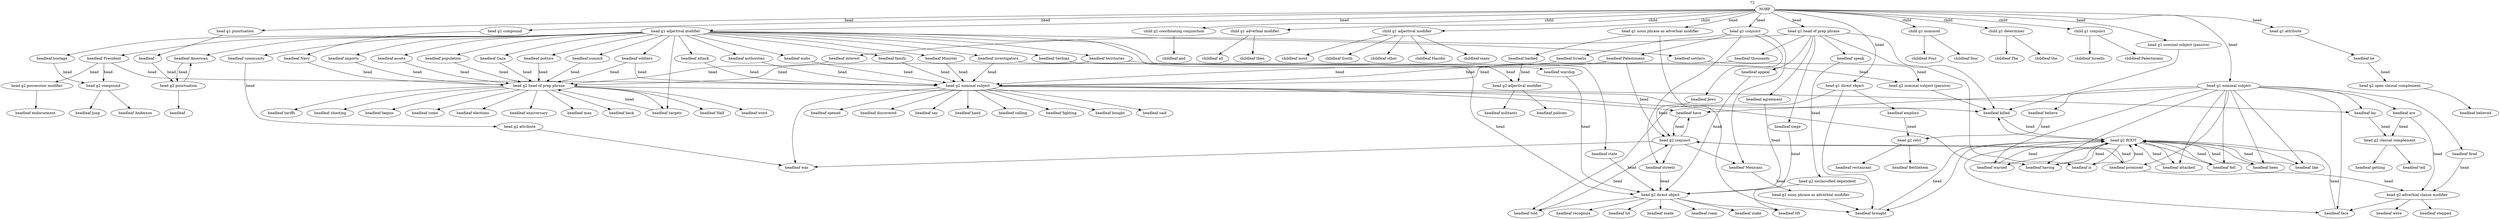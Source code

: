 strict digraph  {
NORP [weight=72, xlabel=72];
"head g1 adjectival modifier" [weight=32, lp="-1.1394342831883653"];
"headleaf summit" [weight=2, lp="-2.833213344056216"];
"head g2 head of prep phrase" [weight=14, lp="0.0"];
"headleaf word" [weight=2, lp="-2.4423470353692043"];
"headleaf imports" [weight=1, lp="-3.5263605246161616"];
"headleaf tariffs" [weight=1, lp="-3.1354942159291497"];
"headleaf mobs" [weight=2, lp="-2.833213344056216"];
"child g1 coordinating conjunction" [weight=5, lp="-2.9957322735539913"];
"childleaf and" [weight=5, lp="0.0"];
"head g2 nominal subject" [weight=13, lp="0.0"];
"headleaf fighting" [weight=2, lp="-2.3025850929940455"];
"headleaf community" [weight=1, lp="-3.5263605246161616"];
"child g1 adverbial modifier" [weight=2, lp="-3.9120230054281464"];
"childleaf all" [weight=1, lp="-0.6931471805599453"];
"head g2 attribute" [weight=1, lp="0.0"];
"headleaf was" [weight=3, lp="-1.466337068793427"];
"headleaf family" [weight=1, lp="-3.5263605246161616"];
"headleaf bought" [weight=1, lp="-2.995732273553991"];
"head g1 direct object" [weight=3, lp="-3.506557897319982"];
"headleaf brought" [weight=5, lp="0.0"];
"child g1 adjectival modifier" [weight=5, lp="-2.9957322735539913"];
"childleaf other" [weight=1, lp="-1.6094379124341003"];
"childleaf Hasidic" [weight=1, lp="-1.6094379124341003"];
"head g2 ROOT" [weight=13, lp="0.0"];
"head g1 noun phrase as adverbial modifier" [weight=2, lp="-3.9120230054281464"];
"childleaf then" [weight=1, lp="-0.6931471805599453"];
"head g1 conjunct" [weight=7, lp="-2.6592600369327783"];
"headleaf Mexicans" [weight=2, lp="-1.8718021769015913"];
"head g2 noun phrase as adverbial modifier" [weight=1, lp="0.0"];
"headleaf Palestinians" [weight=2, lp="-1.5040773967762742"];
"head g2 conjunct" [weight=5, lp="0.0"];
"head g1 head of prep phrase" [weight=8, lp="-2.525728644308256"];
"headleaf appeal" [weight=1, lp="-2.8903717578961645"];
"head g2 direct object" [weight=7, lp="0.0"];
"headleaf made" [weight=1, lp="-2.1972245773362196"];
"headleaf targets" [weight=2, lp="-2.4423470353692043"];
"headleaf shooting" [weight=1, lp="-3.1354942159291497"];
"headleaf territories" [weight=4, lp="-2.1400661634962708"];
"headleaf Minister" [weight=1, lp="-3.5263605246161616"];
"headleaf said" [weight=1, lp="-2.995732273553991"];
"head g1 nominal subject (passive)" [weight=2, lp="-3.9120230054281464"];
"headleaf killed" [weight=10, lp="-0.9162907318741547"];
"child g1 nummod" [weight=2, lp="-3.9120230054281464"];
"childleaf Four" [weight=1, lp="-0.6931471805599453"];
"headleaf soldiers" [weight=2, lp="-2.833213344056216"];
"head g2 nominal subject (passive)" [weight=2, lp="0.0"];
"headleaf settlers" [weight=1, lp="-3.5263605246161616"];
"head g1 nominal subject" [weight=15, lp="-1.8971199848858817"];
"headleaf fired" [weight=1, lp="-3.332204510175204"];
"head g2 adverbial clause modifier" [weight=3, lp="0.0"];
"headleaf were" [weight=1, lp="-1.6094379124341003"];
"headleaf warned" [weight=2, lp="-2.525728644308255"];
"child g1 determiner" [weight=10, lp="-2.302585092994046"];
"childleaf The" [weight=3, lp="-1.2039728043259361"];
"headleaf lay" [weight=2, lp="-2.3025850929940455"];
"child g1 conjunct" [weight=4, lp="-3.218875824868201"];
"childleaf Israelis" [weight=1, lp="-1.3862943611198906"];
"head g2 clausal complement" [weight=2, lp="0.0"];
"headleaf getting" [weight=1, lp="-0.6931471805599453"];
"headleaf having" [weight=3, lp="-2.120263536200091"];
"childleaf Palestinians" [weight=3, lp="-0.2876820724517808"];
"headleaf Israelis" [weight=2, lp="-1.5040773967762742"];
"headleaf Gaza" [weight=1, lp="-3.5263605246161616"];
"headleaf begins" [weight=1, lp="-3.1354942159291497"];
"headleaf opened" [weight=1, lp="-2.995732273553991"];
"headleaf come" [weight=1, lp="-3.1354942159291497"];
"headleaf streets" [weight=2, lp="-1.8718021769015913"];
"headleaf roam" [weight=1, lp="-2.1972245773362196"];
"headleaf Jews" [weight=1, lp="-2.1972245773362196"];
"headleaf attacked" [weight=2, lp="-2.525728644308255"];
"headleaf employs" [weight=1, lp="-2.0794415416798357"];
"head g2 relcl" [weight=2, lp="0.0"];
"headleaf restaurant" [weight=1, lp="-0.6931471805599453"];
"headleaf felt" [weight=2, lp="-2.525728644308255"];
"headleaf interest" [weight=1, lp="-2.8903717578961645"];
"childleaf many" [weight=1, lp="-1.6094379124341003"];
"headleaf elections" [weight=1, lp="-3.1354942159291497"];
"headleaf agreement" [weight=1, lp="-2.8903717578961645"];
"childleaf the" [weight=7, lp="-0.35667494393873267"];
"headleaf make" [weight=1, lp="-2.1972245773362196"];
"head g1 compound" [weight=1, lp="-4.605170185988092"];
"headleaf Navy" [weight=1, lp="0.0"];
"headleaf anniversary" [weight=1, lp="-3.1354942159291497"];
"headleaf been" [weight=2, lp="-2.525728644308255"];
"headleaf investigators" [weight=2, lp="-2.833213344056216"];
"headleaf discovered" [weight=1, lp="-2.995732273553991"];
"headleaf authorities" [weight=1, lp="-3.5263605246161616"];
"headleaf say" [weight=1, lp="-2.995732273553991"];
"head g1 attribute" [weight=1, lp="-4.605170185988092"];
"headleaf be" [weight=1, lp="0.0"];
"head g2 open clausal complement" [weight=1, lp="0.0"];
"headleaf believed" [weight=1, lp="0.0"];
"headleaf state" [weight=1, lp="-3.5263605246161616"];
"headleaf recognize" [weight=1, lp="-2.1972245773362196"];
"headleaf like" [weight=2, lp="-2.525728644308255"];
"headleaf believe" [weight=1, lp="-3.332204510175204"];
"headleaf Bethlehem" [weight=1, lp="-0.6931471805599453"];
"headleaf President" [weight=3, lp="-2.4277482359480516"];
"headleaf hand" [weight=1, lp="-2.995732273553991"];
"headleaf politics" [weight=1, lp="-3.5263605246161616"];
"headleaf man" [weight=1, lp="-3.1354942159291497"];
"headleaf is" [weight=2, lp="-2.525728644308255"];
"childleaf most" [weight=1, lp="-1.6094379124341003"];
"headleaf Serbian" [weight=1, lp="-3.5263605246161616"];
"head g2 adjectival modifier" [weight=2, lp="0.0"];
"headleaf policies" [weight=1, lp="-0.6931471805599453"];
"headleaf American" [weight=2, lp="-0.4054651081081645"];
"head g2 punctuation" [weight=2, lp="0.0"];
"headleaf ." [weight=1, lp="-1.0986122886681098"];
"childleaf four" [weight=1, lp="-0.6931471805599453"];
"headleaf attack" [weight=1, lp="-3.5263605246161616"];
"headleaf told" [weight=2, lp="-1.5040773967762742"];
"headleaf hostage" [weight=1, lp="-3.5263605246161616"];
"head g2 compound" [weight=2, lp="0.0"];
"headleaf Anderson" [weight=1, lp="-0.6931471805599453"];
"headleaf backed" [weight=1, lp="-1.791759469228055"];
"headleaf militants" [weight=1, lp="-0.6931471805599453"];
"headleaf assets" [weight=1, lp="-3.5263605246161616"];
"headleaf back" [weight=1, lp="-3.1354942159291497"];
"headleaf have" [weight=3, lp="-1.466337068793427"];
"headleaf promised" [weight=3, lp="-1.466337068793427"];
"headleaf stepped" [weight=1, lp="-1.6094379124341003"];
"headleaf siege" [weight=1, lp="-2.8903717578961645"];
"headleaf lift" [weight=2, lp="-1.5040773967762742"];
"headleaf speak" [weight=1, lp="-2.8903717578961645"];
"head g2 unclassified dependent" [weight=1, lp="0.0"];
"headleaf face" [weight=3, lp="-0.5108256237659905"];
"headleaf are" [weight=2, lp="-2.6390573296152584"];
"headleaf thousands" [weight=1, lp="-2.8903717578961645"];
"headleaf calling" [weight=1, lp="-2.995732273553991"];
"headleaf population" [weight=1, lp="-3.5263605246161616"];
"headleaf Half" [weight=1, lp="-3.1354942159291497"];
"headleaf tell" [weight=1, lp="-0.6931471805599453"];
"head g2 possession modifier" [weight=1, lp="-2.772588722239781"];
"headleaf endorsement" [weight=1, lp="0.0"];
"head g1 punctuation" [weight=1, lp="-4.605170185988092"];
"headleaf -" [weight=1, lp="0.0"];
"headleaf warship" [weight=1, lp="-3.5263605246161616"];
"headleaf hit" [weight=1, lp="-2.1972245773362196"];
"childleaf South" [weight=1, lp="-1.6094379124341003"];
"headleaf jung" [weight=1, lp="-0.6931471805599453"];
NORP -> "head g1 adjectival modifier"  [label=head];
NORP -> "child g1 coordinating conjunction"  [label=child];
NORP -> "child g1 adverbial modifier"  [label=child];
NORP -> "head g1 direct object"  [label=head];
NORP -> "child g1 adjectival modifier"  [label=child];
NORP -> "head g1 noun phrase as adverbial modifier"  [label=head];
NORP -> "head g1 conjunct"  [label=head];
NORP -> "head g1 head of prep phrase"  [label=head];
NORP -> "head g1 nominal subject (passive)"  [label=head];
NORP -> "child g1 nummod"  [label=child];
NORP -> "head g1 nominal subject"  [label=head];
NORP -> "child g1 determiner"  [label=child];
NORP -> "child g1 conjunct"  [label=child];
NORP -> "head g1 compound"  [label=head];
NORP -> "head g1 attribute"  [label=head];
NORP -> "head g1 punctuation"  [label=head];
"head g1 adjectival modifier" -> "headleaf summit";
"head g1 adjectival modifier" -> "headleaf imports";
"head g1 adjectival modifier" -> "headleaf mobs";
"head g1 adjectival modifier" -> "headleaf community";
"head g1 adjectival modifier" -> "headleaf family";
"head g1 adjectival modifier" -> "headleaf targets";
"head g1 adjectival modifier" -> "headleaf territories";
"head g1 adjectival modifier" -> "headleaf Minister";
"head g1 adjectival modifier" -> "headleaf soldiers";
"head g1 adjectival modifier" -> "headleaf settlers";
"head g1 adjectival modifier" -> "headleaf Gaza";
"head g1 adjectival modifier" -> "headleaf investigators";
"head g1 adjectival modifier" -> "headleaf authorities";
"head g1 adjectival modifier" -> "headleaf state";
"head g1 adjectival modifier" -> "headleaf President";
"head g1 adjectival modifier" -> "headleaf politics";
"head g1 adjectival modifier" -> "headleaf Serbian";
"head g1 adjectival modifier" -> "headleaf American";
"head g1 adjectival modifier" -> "headleaf attack";
"head g1 adjectival modifier" -> "headleaf hostage";
"head g1 adjectival modifier" -> "headleaf assets";
"head g1 adjectival modifier" -> "headleaf population";
"head g1 adjectival modifier" -> "headleaf warship";
"headleaf summit" -> "head g2 head of prep phrase"  [label=head];
"head g2 head of prep phrase" -> "headleaf word";
"head g2 head of prep phrase" -> "headleaf tariffs";
"head g2 head of prep phrase" -> "headleaf shooting";
"head g2 head of prep phrase" -> "headleaf targets";
"head g2 head of prep phrase" -> "headleaf killed";
"head g2 head of prep phrase" -> "headleaf begins";
"head g2 head of prep phrase" -> "headleaf come";
"head g2 head of prep phrase" -> "headleaf elections";
"head g2 head of prep phrase" -> "headleaf anniversary";
"head g2 head of prep phrase" -> "headleaf man";
"head g2 head of prep phrase" -> "headleaf back";
"head g2 head of prep phrase" -> "headleaf Half";
"headleaf imports" -> "head g2 head of prep phrase"  [label=head];
"headleaf mobs" -> "head g2 nominal subject"  [label=head];
"child g1 coordinating conjunction" -> "childleaf and";
"head g2 nominal subject" -> "headleaf fighting";
"head g2 nominal subject" -> "headleaf bought";
"head g2 nominal subject" -> "headleaf said";
"head g2 nominal subject" -> "headleaf lay";
"head g2 nominal subject" -> "headleaf having";
"head g2 nominal subject" -> "headleaf opened";
"head g2 nominal subject" -> "headleaf discovered";
"head g2 nominal subject" -> "headleaf say";
"head g2 nominal subject" -> "headleaf hand";
"head g2 nominal subject" -> "headleaf was";
"head g2 nominal subject" -> "headleaf have";
"head g2 nominal subject" -> "headleaf calling";
"headleaf community" -> "head g2 attribute"  [label=head];
"child g1 adverbial modifier" -> "childleaf all";
"child g1 adverbial modifier" -> "childleaf then";
"head g2 attribute" -> "headleaf was";
"headleaf family" -> "head g2 nominal subject"  [label=head];
"head g1 direct object" -> "headleaf brought";
"head g1 direct object" -> "headleaf employs";
"head g1 direct object" -> "headleaf told";
"headleaf brought" -> "head g2 ROOT"  [label=head];
"child g1 adjectival modifier" -> "childleaf other";
"child g1 adjectival modifier" -> "childleaf Hasidic";
"child g1 adjectival modifier" -> "childleaf many";
"child g1 adjectival modifier" -> "childleaf most";
"child g1 adjectival modifier" -> "childleaf South";
"head g2 ROOT" -> "headleaf brought";
"head g2 ROOT" -> "headleaf killed";
"head g2 ROOT" -> "headleaf warned";
"head g2 ROOT" -> "headleaf having";
"head g2 ROOT" -> "headleaf attacked";
"head g2 ROOT" -> "headleaf felt";
"head g2 ROOT" -> "headleaf been";
"head g2 ROOT" -> "headleaf like";
"head g2 ROOT" -> "headleaf is";
"head g2 ROOT" -> "headleaf face";
"head g1 noun phrase as adverbial modifier" -> "headleaf brought";
"head g1 noun phrase as adverbial modifier" -> "headleaf backed";
"head g1 conjunct" -> "headleaf Mexicans";
"head g1 conjunct" -> "headleaf Palestinians";
"head g1 conjunct" -> "headleaf Israelis";
"head g1 conjunct" -> "headleaf streets";
"head g1 conjunct" -> "headleaf Jews";
"headleaf Mexicans" -> "head g2 noun phrase as adverbial modifier"  [label=head];
"head g2 noun phrase as adverbial modifier" -> "headleaf brought";
"headleaf Palestinians" -> "head g2 conjunct"  [label=head];
"headleaf Palestinians" -> "head g2 nominal subject"  [label=head];
"head g2 conjunct" -> "headleaf Mexicans";
"head g2 conjunct" -> "headleaf streets";
"head g2 conjunct" -> "headleaf was";
"head g2 conjunct" -> "headleaf have";
"head g2 conjunct" -> "headleaf promised";
"head g1 head of prep phrase" -> "headleaf appeal";
"head g1 head of prep phrase" -> "headleaf killed";
"head g1 head of prep phrase" -> "headleaf interest";
"head g1 head of prep phrase" -> "headleaf agreement";
"head g1 head of prep phrase" -> "headleaf is";
"head g1 head of prep phrase" -> "headleaf siege";
"head g1 head of prep phrase" -> "headleaf speak";
"head g1 head of prep phrase" -> "headleaf thousands";
"headleaf appeal" -> "head g2 direct object"  [label=head];
"head g2 direct object" -> "headleaf made";
"head g2 direct object" -> "headleaf roam";
"head g2 direct object" -> "headleaf make";
"head g2 direct object" -> "headleaf recognize";
"head g2 direct object" -> "headleaf lift";
"head g2 direct object" -> "headleaf hit";
"head g2 direct object" -> "headleaf told";
"headleaf targets" -> "head g2 head of prep phrase"  [label=head];
"headleaf territories" -> "head g2 head of prep phrase"  [label=head];
"headleaf territories" -> "head g2 nominal subject (passive)"  [label=head];
"headleaf Minister" -> "head g2 nominal subject"  [label=head];
"head g1 nominal subject (passive)" -> "headleaf killed";
"headleaf killed" -> "head g2 ROOT"  [label=head];
"child g1 nummod" -> "childleaf Four";
"child g1 nummod" -> "childleaf four";
"headleaf soldiers" -> "head g2 head of prep phrase"  [label=head];
"headleaf soldiers" -> "head g2 nominal subject"  [label=head];
"head g2 nominal subject (passive)" -> "headleaf killed";
"headleaf settlers" -> "head g2 nominal subject (passive)"  [label=head];
"head g1 nominal subject" -> "headleaf fired";
"head g1 nominal subject" -> "headleaf warned";
"head g1 nominal subject" -> "headleaf lay";
"head g1 nominal subject" -> "headleaf having";
"head g1 nominal subject" -> "headleaf attacked";
"head g1 nominal subject" -> "headleaf felt";
"head g1 nominal subject" -> "headleaf been";
"head g1 nominal subject" -> "headleaf like";
"head g1 nominal subject" -> "headleaf believe";
"head g1 nominal subject" -> "headleaf have";
"head g1 nominal subject" -> "headleaf promised";
"head g1 nominal subject" -> "headleaf face";
"head g1 nominal subject" -> "headleaf are";
"headleaf fired" -> "head g2 adverbial clause modifier"  [label=head];
"head g2 adverbial clause modifier" -> "headleaf were";
"head g2 adverbial clause modifier" -> "headleaf stepped";
"head g2 adverbial clause modifier" -> "headleaf face";
"headleaf warned" -> "head g2 ROOT"  [label=head];
"child g1 determiner" -> "childleaf The";
"child g1 determiner" -> "childleaf the";
"headleaf lay" -> "head g2 clausal complement"  [label=head];
"child g1 conjunct" -> "childleaf Israelis";
"child g1 conjunct" -> "childleaf Palestinians";
"head g2 clausal complement" -> "headleaf getting";
"head g2 clausal complement" -> "headleaf tell";
"headleaf having" -> "head g2 ROOT"  [label=head];
"headleaf Israelis" -> "head g2 nominal subject"  [label=head];
"headleaf Gaza" -> "head g2 head of prep phrase"  [label=head];
"headleaf streets" -> "head g2 direct object"  [label=head];
"headleaf Jews" -> "head g2 conjunct"  [label=head];
"headleaf attacked" -> "head g2 ROOT"  [label=head];
"headleaf employs" -> "head g2 relcl"  [label=head];
"head g2 relcl" -> "headleaf restaurant";
"head g2 relcl" -> "headleaf Bethlehem";
"headleaf felt" -> "head g2 ROOT"  [label=head];
"headleaf interest" -> "head g2 head of prep phrase"  [label=head];
"headleaf agreement" -> "head g2 direct object"  [label=head];
"head g1 compound" -> "headleaf Navy";
"headleaf Navy" -> "head g2 head of prep phrase"  [label=head];
"headleaf been" -> "head g2 ROOT"  [label=head];
"headleaf investigators" -> "head g2 nominal subject"  [label=head];
"headleaf investigators" -> "head g2 direct object"  [label=head];
"headleaf authorities" -> "head g2 nominal subject"  [label=head];
"head g1 attribute" -> "headleaf be";
"headleaf be" -> "head g2 open clausal complement"  [label=head];
"head g2 open clausal complement" -> "headleaf believed";
"headleaf state" -> "head g2 direct object"  [label=head];
"headleaf like" -> "head g2 ROOT"  [label=head];
"headleaf believe" -> "head g2 relcl"  [label=head];
"headleaf President" -> "head g2 nominal subject"  [label=head];
"headleaf President" -> "head g2 possession modifier"  [label=head];
"headleaf President" -> "head g2 compound"  [label=head];
"headleaf politics" -> "head g2 head of prep phrase"  [label=head];
"headleaf is" -> "head g2 ROOT"  [label=head];
"headleaf Serbian" -> "head g2 adjectival modifier"  [label=head];
"head g2 adjectival modifier" -> "headleaf policies";
"head g2 adjectival modifier" -> "headleaf militants";
"headleaf American" -> "head g2 punctuation"  [label=head];
"head g2 punctuation" -> "headleaf .";
"head g2 punctuation" -> "headleaf American";
"headleaf attack" -> "head g2 nominal subject"  [label=head];
"headleaf told" -> "head g2 conjunct"  [label=head];
"headleaf hostage" -> "head g2 compound"  [label=head];
"head g2 compound" -> "headleaf Anderson";
"head g2 compound" -> "headleaf jung";
"headleaf backed" -> "head g2 adjectival modifier"  [label=head];
"headleaf assets" -> "head g2 head of prep phrase"  [label=head];
"headleaf have" -> "head g2 conjunct"  [label=head];
"headleaf promised" -> "head g2 adverbial clause modifier"  [label=head];
"headleaf promised" -> "head g2 conjunct"  [label=head];
"headleaf siege" -> "head g2 direct object"  [label=head];
"headleaf speak" -> "head g2 unclassified dependent"  [label=head];
"head g2 unclassified dependent" -> "headleaf lift";
"headleaf face" -> "head g2 ROOT"  [label=head];
"headleaf are" -> "head g2 adverbial clause modifier"  [label=head];
"headleaf are" -> "head g2 clausal complement"  [label=head];
"headleaf thousands" -> "head g2 nominal subject"  [label=head];
"headleaf population" -> "head g2 head of prep phrase"  [label=head];
"head g2 possession modifier" -> "headleaf endorsement";
"head g1 punctuation" -> "headleaf -";
"headleaf -" -> "head g2 punctuation"  [label=head];
"headleaf warship" -> "head g2 direct object"  [label=head];
}
